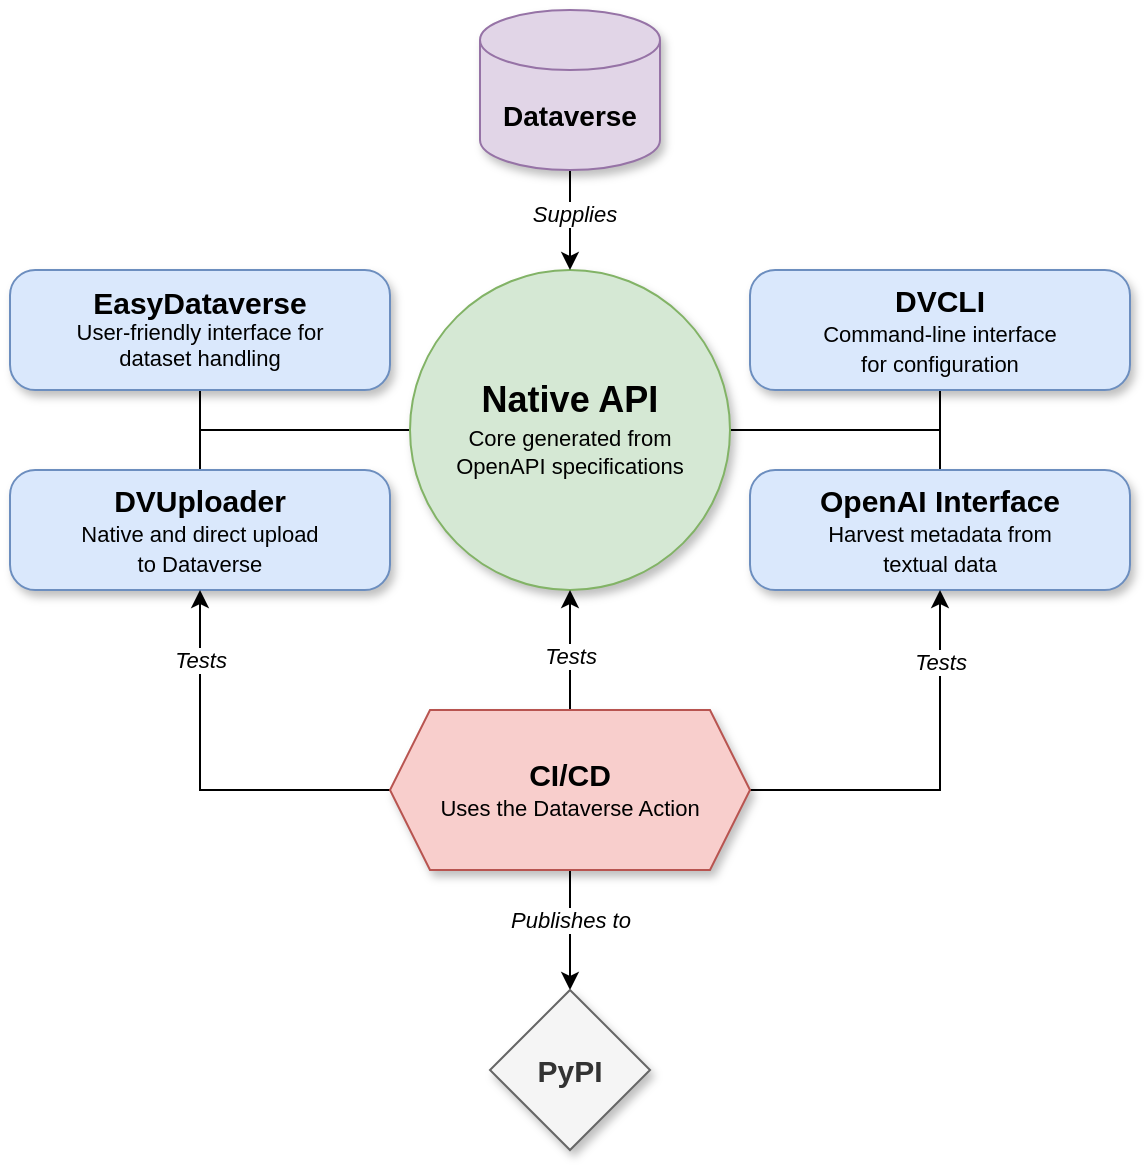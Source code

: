 <mxfile version="22.1.20" type="device">
  <diagram name="Seite-1" id="_ZIkLFeq1zZrE4218_E8">
    <mxGraphModel dx="1035" dy="689" grid="1" gridSize="10" guides="1" tooltips="1" connect="1" arrows="1" fold="1" page="1" pageScale="1" pageWidth="827" pageHeight="1169" math="0" shadow="0">
      <root>
        <mxCell id="0" />
        <mxCell id="1" parent="0" />
        <mxCell id="dfmC38gDe5B9Ryy8Encg-7" style="edgeStyle=orthogonalEdgeStyle;rounded=0;orthogonalLoop=1;jettySize=auto;html=1;entryX=0.5;entryY=1;entryDx=0;entryDy=0;endArrow=none;endFill=0;" edge="1" parent="1" source="dfmC38gDe5B9Ryy8Encg-1" target="dfmC38gDe5B9Ryy8Encg-3">
          <mxGeometry relative="1" as="geometry" />
        </mxCell>
        <mxCell id="dfmC38gDe5B9Ryy8Encg-8" style="edgeStyle=orthogonalEdgeStyle;rounded=0;orthogonalLoop=1;jettySize=auto;html=1;exitX=0;exitY=0.5;exitDx=0;exitDy=0;entryX=0.5;entryY=0;entryDx=0;entryDy=0;endArrow=none;endFill=0;" edge="1" parent="1" source="dfmC38gDe5B9Ryy8Encg-1" target="dfmC38gDe5B9Ryy8Encg-5">
          <mxGeometry relative="1" as="geometry" />
        </mxCell>
        <mxCell id="dfmC38gDe5B9Ryy8Encg-9" style="edgeStyle=orthogonalEdgeStyle;rounded=0;orthogonalLoop=1;jettySize=auto;html=1;entryX=0.5;entryY=1;entryDx=0;entryDy=0;endArrow=none;endFill=0;" edge="1" parent="1" source="dfmC38gDe5B9Ryy8Encg-1" target="dfmC38gDe5B9Ryy8Encg-4">
          <mxGeometry relative="1" as="geometry" />
        </mxCell>
        <mxCell id="dfmC38gDe5B9Ryy8Encg-10" style="edgeStyle=orthogonalEdgeStyle;rounded=0;orthogonalLoop=1;jettySize=auto;html=1;exitX=1;exitY=0.5;exitDx=0;exitDy=0;entryX=0.5;entryY=0;entryDx=0;entryDy=0;endArrow=none;endFill=0;" edge="1" parent="1" source="dfmC38gDe5B9Ryy8Encg-1" target="dfmC38gDe5B9Ryy8Encg-6">
          <mxGeometry relative="1" as="geometry" />
        </mxCell>
        <mxCell id="dfmC38gDe5B9Ryy8Encg-1" value="&lt;font&gt;&lt;font style=&quot;font-size: 18px;&quot;&gt;&lt;b&gt;Native API&lt;/b&gt;&lt;/font&gt;&lt;br&gt;&lt;font style=&quot;font-size: 11px;&quot;&gt;Core generated from &lt;br&gt;OpenAPI specifications&lt;/font&gt;&lt;/font&gt;" style="ellipse;whiteSpace=wrap;html=1;aspect=fixed;fillColor=#d5e8d4;strokeColor=#82b366;shadow=1;" vertex="1" parent="1">
          <mxGeometry x="360" y="360" width="160" height="160" as="geometry" />
        </mxCell>
        <mxCell id="dfmC38gDe5B9Ryy8Encg-3" value="&lt;p style=&quot;line-height: 120%; font-size: 11px;&quot;&gt;&lt;b style=&quot;font-size: 15px;&quot;&gt;&lt;font style=&quot;font-size: 15px;&quot;&gt;EasyDataverse&lt;br&gt;&lt;/font&gt;&lt;/b&gt;&lt;font style=&quot;font-size: 11px;&quot;&gt;User-friendly interface for &lt;br&gt;dataset handling&lt;/font&gt;&lt;/p&gt;" style="rounded=1;whiteSpace=wrap;html=1;arcSize=21;fillColor=#dae8fc;strokeColor=#6c8ebf;shadow=1;" vertex="1" parent="1">
          <mxGeometry x="160" y="360" width="190" height="60" as="geometry" />
        </mxCell>
        <mxCell id="dfmC38gDe5B9Ryy8Encg-4" value="&lt;font style=&quot;font-size: 15px;&quot;&gt;&lt;b&gt;DVCLI&lt;br&gt;&lt;/b&gt;&lt;/font&gt;&lt;font style=&quot;font-size: 11px;&quot;&gt;Command-line interface &lt;br&gt;for configuration&lt;/font&gt;" style="rounded=1;whiteSpace=wrap;html=1;arcSize=21;fillColor=#dae8fc;strokeColor=#6c8ebf;shadow=1;" vertex="1" parent="1">
          <mxGeometry x="530" y="360" width="190" height="60" as="geometry" />
        </mxCell>
        <mxCell id="dfmC38gDe5B9Ryy8Encg-5" value="&lt;font style=&quot;font-size: 15px;&quot;&gt;&lt;b&gt;DVUploader&lt;br&gt;&lt;/b&gt;&lt;/font&gt;&lt;font style=&quot;font-size: 11px;&quot;&gt;Native and direct upload &lt;br&gt;to Dataverse&lt;/font&gt;" style="rounded=1;whiteSpace=wrap;html=1;arcSize=21;fillColor=#dae8fc;strokeColor=#6c8ebf;shadow=1;" vertex="1" parent="1">
          <mxGeometry x="160" y="460" width="190" height="60" as="geometry" />
        </mxCell>
        <mxCell id="dfmC38gDe5B9Ryy8Encg-6" value="&lt;font style=&quot;font-size: 15px;&quot;&gt;&lt;b&gt;OpenAI Interface&lt;br&gt;&lt;/b&gt;&lt;/font&gt;&lt;font style=&quot;font-size: 11px;&quot;&gt;Harvest metadata from &lt;br&gt;textual data&lt;/font&gt;" style="rounded=1;whiteSpace=wrap;html=1;arcSize=21;fillColor=#dae8fc;strokeColor=#6c8ebf;shadow=1;" vertex="1" parent="1">
          <mxGeometry x="530" y="460" width="190" height="60" as="geometry" />
        </mxCell>
        <mxCell id="dfmC38gDe5B9Ryy8Encg-12" style="edgeStyle=orthogonalEdgeStyle;rounded=0;orthogonalLoop=1;jettySize=auto;html=1;entryX=0.5;entryY=0;entryDx=0;entryDy=0;" edge="1" parent="1" source="dfmC38gDe5B9Ryy8Encg-11" target="dfmC38gDe5B9Ryy8Encg-1">
          <mxGeometry relative="1" as="geometry" />
        </mxCell>
        <mxCell id="dfmC38gDe5B9Ryy8Encg-13" value="Supplies" style="edgeLabel;html=1;align=center;verticalAlign=middle;resizable=0;points=[];fontStyle=2" vertex="1" connectable="0" parent="dfmC38gDe5B9Ryy8Encg-12">
          <mxGeometry x="-0.117" y="2" relative="1" as="geometry">
            <mxPoint as="offset" />
          </mxGeometry>
        </mxCell>
        <mxCell id="dfmC38gDe5B9Ryy8Encg-11" value="&lt;b&gt;&lt;font style=&quot;font-size: 14px;&quot;&gt;Dataverse&lt;/font&gt;&lt;br&gt;&lt;/b&gt;" style="shape=cylinder3;whiteSpace=wrap;html=1;boundedLbl=1;backgroundOutline=1;size=15;fillColor=#e1d5e7;strokeColor=#9673a6;shadow=1;" vertex="1" parent="1">
          <mxGeometry x="395" y="230" width="90" height="80" as="geometry" />
        </mxCell>
        <mxCell id="dfmC38gDe5B9Ryy8Encg-15" style="edgeStyle=orthogonalEdgeStyle;rounded=0;orthogonalLoop=1;jettySize=auto;html=1;entryX=0.5;entryY=1;entryDx=0;entryDy=0;exitX=1;exitY=0.5;exitDx=0;exitDy=0;" edge="1" parent="1" source="dfmC38gDe5B9Ryy8Encg-14" target="dfmC38gDe5B9Ryy8Encg-6">
          <mxGeometry relative="1" as="geometry" />
        </mxCell>
        <mxCell id="dfmC38gDe5B9Ryy8Encg-20" value="Tests" style="edgeLabel;html=1;align=center;verticalAlign=middle;resizable=0;points=[];fontStyle=2" vertex="1" connectable="0" parent="dfmC38gDe5B9Ryy8Encg-15">
          <mxGeometry x="0.625" y="1" relative="1" as="geometry">
            <mxPoint x="1" y="-1" as="offset" />
          </mxGeometry>
        </mxCell>
        <mxCell id="dfmC38gDe5B9Ryy8Encg-16" style="edgeStyle=orthogonalEdgeStyle;rounded=0;orthogonalLoop=1;jettySize=auto;html=1;entryX=0.5;entryY=1;entryDx=0;entryDy=0;" edge="1" parent="1" source="dfmC38gDe5B9Ryy8Encg-14" target="dfmC38gDe5B9Ryy8Encg-1">
          <mxGeometry relative="1" as="geometry" />
        </mxCell>
        <mxCell id="dfmC38gDe5B9Ryy8Encg-19" value="Tests" style="edgeLabel;html=1;align=center;verticalAlign=middle;resizable=0;points=[];fontStyle=2" vertex="1" connectable="0" parent="dfmC38gDe5B9Ryy8Encg-16">
          <mxGeometry x="0.183" y="3" relative="1" as="geometry">
            <mxPoint x="3" y="8" as="offset" />
          </mxGeometry>
        </mxCell>
        <mxCell id="dfmC38gDe5B9Ryy8Encg-17" style="edgeStyle=orthogonalEdgeStyle;rounded=0;orthogonalLoop=1;jettySize=auto;html=1;entryX=0.5;entryY=1;entryDx=0;entryDy=0;exitX=0;exitY=0.5;exitDx=0;exitDy=0;" edge="1" parent="1" source="dfmC38gDe5B9Ryy8Encg-14" target="dfmC38gDe5B9Ryy8Encg-5">
          <mxGeometry relative="1" as="geometry" />
        </mxCell>
        <mxCell id="dfmC38gDe5B9Ryy8Encg-18" value="Tests" style="edgeLabel;html=1;align=center;verticalAlign=middle;resizable=0;points=[];fontStyle=2" vertex="1" connectable="0" parent="dfmC38gDe5B9Ryy8Encg-17">
          <mxGeometry x="0.433" y="1" relative="1" as="geometry">
            <mxPoint x="1" y="-21" as="offset" />
          </mxGeometry>
        </mxCell>
        <mxCell id="dfmC38gDe5B9Ryy8Encg-22" style="edgeStyle=orthogonalEdgeStyle;rounded=0;orthogonalLoop=1;jettySize=auto;html=1;entryX=0.5;entryY=0;entryDx=0;entryDy=0;" edge="1" parent="1" source="dfmC38gDe5B9Ryy8Encg-14" target="dfmC38gDe5B9Ryy8Encg-21">
          <mxGeometry relative="1" as="geometry" />
        </mxCell>
        <mxCell id="dfmC38gDe5B9Ryy8Encg-23" value="Publishes to" style="edgeLabel;html=1;align=center;verticalAlign=middle;resizable=0;points=[];fontStyle=2" vertex="1" connectable="0" parent="dfmC38gDe5B9Ryy8Encg-22">
          <mxGeometry x="-0.191" relative="1" as="geometry">
            <mxPoint as="offset" />
          </mxGeometry>
        </mxCell>
        <mxCell id="dfmC38gDe5B9Ryy8Encg-14" value="&lt;font style=&quot;font-size: 15px;&quot;&gt;&lt;b&gt;CI/CD&lt;/b&gt;&lt;br&gt;&lt;/font&gt;&lt;font style=&quot;font-size: 11px;&quot;&gt;Uses the Dataverse Action&lt;/font&gt;" style="shape=hexagon;perimeter=hexagonPerimeter2;whiteSpace=wrap;html=1;fixedSize=1;fillColor=#f8cecc;strokeColor=#b85450;shadow=1;" vertex="1" parent="1">
          <mxGeometry x="350" y="580" width="180" height="80" as="geometry" />
        </mxCell>
        <mxCell id="dfmC38gDe5B9Ryy8Encg-21" value="&lt;b style=&quot;font-size: 15px;&quot;&gt;PyPI&lt;/b&gt;" style="rhombus;whiteSpace=wrap;html=1;fillColor=#f5f5f5;strokeColor=#666666;fontColor=#333333;shadow=1;fontSize=15;" vertex="1" parent="1">
          <mxGeometry x="400" y="720" width="80" height="80" as="geometry" />
        </mxCell>
      </root>
    </mxGraphModel>
  </diagram>
</mxfile>
